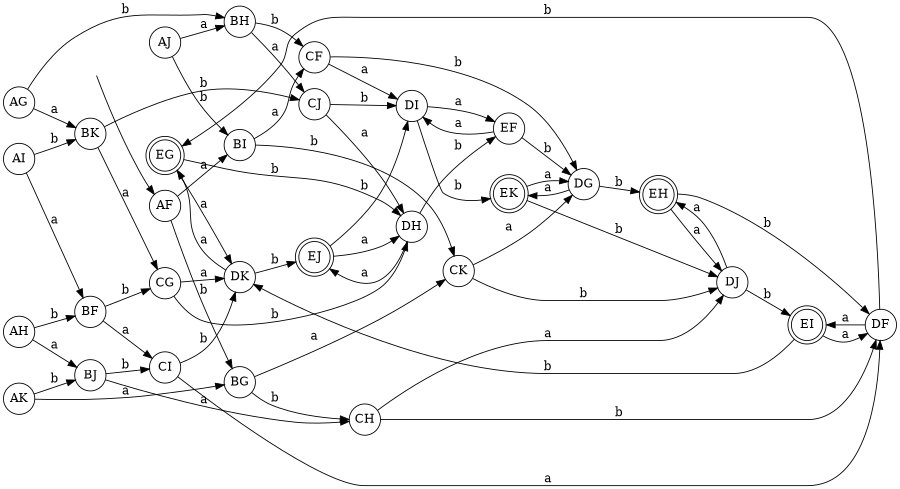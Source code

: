 digraph {
	rankdir=LR;
	node[margin=0 shape=circle];
	size=6;
	margin=0;
	EG[shape=doublecircle];
	EH[shape=doublecircle];
	EI[shape=doublecircle];
	EK[shape=doublecircle];
	EJ[shape=doublecircle];
	" "[color=white];

	" "->AF;
	AF->BI[label=a];
	AF->BG[label=b];
	AG->BK[label=a];
	AG->BH[label=b];
	AH->BJ[label=a];
	AH->BF[label=b];
	AI->BF[label=a];
	AI->BK[label=b];
	AK->BG[label=a];
	AK->BJ[label=b];
	AJ->BH[label=a];
	AJ->BI[label=b];
	
	BF->CI[label=a];
	BF->CG[label=b];
	BG->CK[label=a];
	BG->CH[label=b];
	BH->CJ[label=a];
	BH->CF[label=b];
	BI->CF[label=a];
	BI->CK[label=b];
	BK->CG[label=a];
	BK->CJ[label=b];
	BJ->CH[label=a];
	BJ->CI[label=b];
	
	CF->DI[label=a];
	CF->DG[label=b];
	CG->DK[label=a];
	CG->DH[label=b];
	CH->DJ[label=a];
	CH->DF[label=b];
	CI->DF[label=a];
	CI->DK[label=b];
	CK->DG[label=a];
	CK->DJ[label=b];
	CJ->DH[label=a];
	CJ->DI[label=b];
	
	DF->EI[label=a];
	DF->EG[label=b];
	DG->EK[label=a];
	DG->EH[label=b];
	DH->EJ[label=a];
	DH->EF[label=b];
	DI->EF[label=a];
	DI->EK[label=b];
	DK->EG[label=a];
	DK->EJ[label=b];
	DJ->EH[label=a];
	DJ->EI[label=b];
	
	EF->DI[label=a];
	EF->DG[label=b];
	EG->DK[label=a];
	EG->DH[label=b];
	EH->DJ[label=a];
	EH->DF[label=b];
	EI->DF[label=a];
	EI->DK[label=b];
	EK->DG[label=a];
	EK->DJ[label=b];
	EJ->DH[label=a];
	EJ->DI[label=b];
	
	
	


}